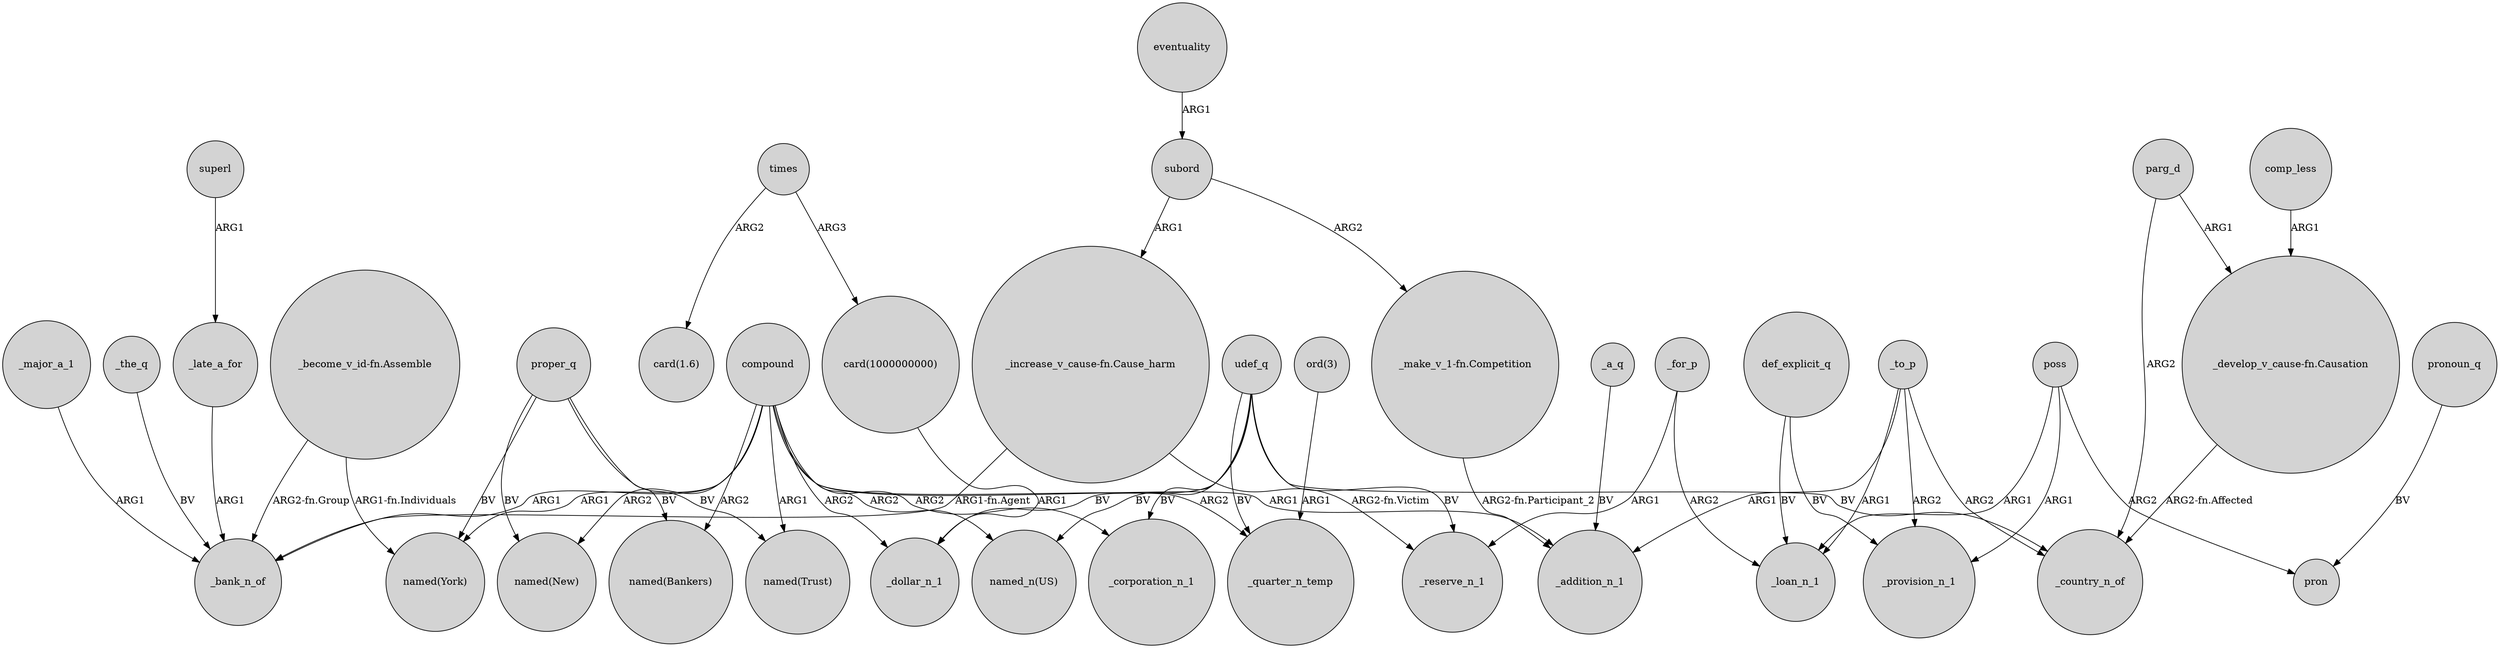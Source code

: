digraph {
	node [shape=circle style=filled]
	"card(1000000000)" -> _dollar_n_1 [label=ARG1]
	udef_q -> _reserve_n_1 [label=BV]
	proper_q -> "named(Trust)" [label=BV]
	_the_q -> _bank_n_of [label=BV]
	def_explicit_q -> _loan_n_1 [label=BV]
	"ord(3)" -> _quarter_n_temp [label=ARG1]
	_a_q -> _addition_n_1 [label=BV]
	_to_p -> _loan_n_1 [label=ARG1]
	times -> "card(1.6)" [label=ARG2]
	compound -> "named(Bankers)" [label=ARG2]
	compound -> "named(New)" [label=ARG2]
	compound -> "named(Trust)" [label=ARG1]
	"_increase_v_cause-fn.Cause_harm" -> _bank_n_of [label="ARG1-fn.Agent"]
	compound -> _bank_n_of [label=ARG1]
	proper_q -> "named(New)" [label=BV]
	"_increase_v_cause-fn.Cause_harm" -> _reserve_n_1 [label="ARG2-fn.Victim"]
	superl -> _late_a_for [label=ARG1]
	poss -> _provision_n_1 [label=ARG1]
	_major_a_1 -> _bank_n_of [label=ARG1]
	eventuality -> subord [label=ARG1]
	"_become_v_id-fn.Assemble" -> "named(York)" [label="ARG1-fn.Individuals"]
	compound -> _dollar_n_1 [label=ARG2]
	times -> "card(1000000000)" [label=ARG3]
	parg_d -> "_develop_v_cause-fn.Causation" [label=ARG1]
	_to_p -> _provision_n_1 [label=ARG2]
	_late_a_for -> _bank_n_of [label=ARG1]
	"_make_v_1-fn.Competition" -> _addition_n_1 [label="ARG2-fn.Participant_2"]
	proper_q -> "named(York)" [label=BV]
	def_explicit_q -> _provision_n_1 [label=BV]
	_for_p -> _reserve_n_1 [label=ARG1]
	pronoun_q -> pron [label=BV]
	comp_less -> "_develop_v_cause-fn.Causation" [label=ARG1]
	poss -> pron [label=ARG2]
	"_become_v_id-fn.Assemble" -> _bank_n_of [label="ARG2-fn.Group"]
	compound -> _quarter_n_temp [label=ARG2]
	subord -> "_increase_v_cause-fn.Cause_harm" [label=ARG1]
	compound -> _addition_n_1 [label=ARG1]
	poss -> _loan_n_1 [label=ARG1]
	udef_q -> _dollar_n_1 [label=BV]
	_for_p -> _loan_n_1 [label=ARG2]
	proper_q -> "named(Bankers)" [label=BV]
	udef_q -> _country_n_of [label=BV]
	udef_q -> _quarter_n_temp [label=BV]
	_to_p -> _addition_n_1 [label=ARG1]
	compound -> _corporation_n_1 [label=ARG2]
	udef_q -> _corporation_n_1 [label=BV]
	compound -> "named(York)" [label=ARG1]
	"_develop_v_cause-fn.Causation" -> _country_n_of [label="ARG2-fn.Affected"]
	subord -> "_make_v_1-fn.Competition" [label=ARG2]
	_to_p -> _country_n_of [label=ARG2]
	compound -> "named_n(US)" [label=ARG2]
	parg_d -> _country_n_of [label=ARG2]
	udef_q -> "named_n(US)" [label=BV]
}
